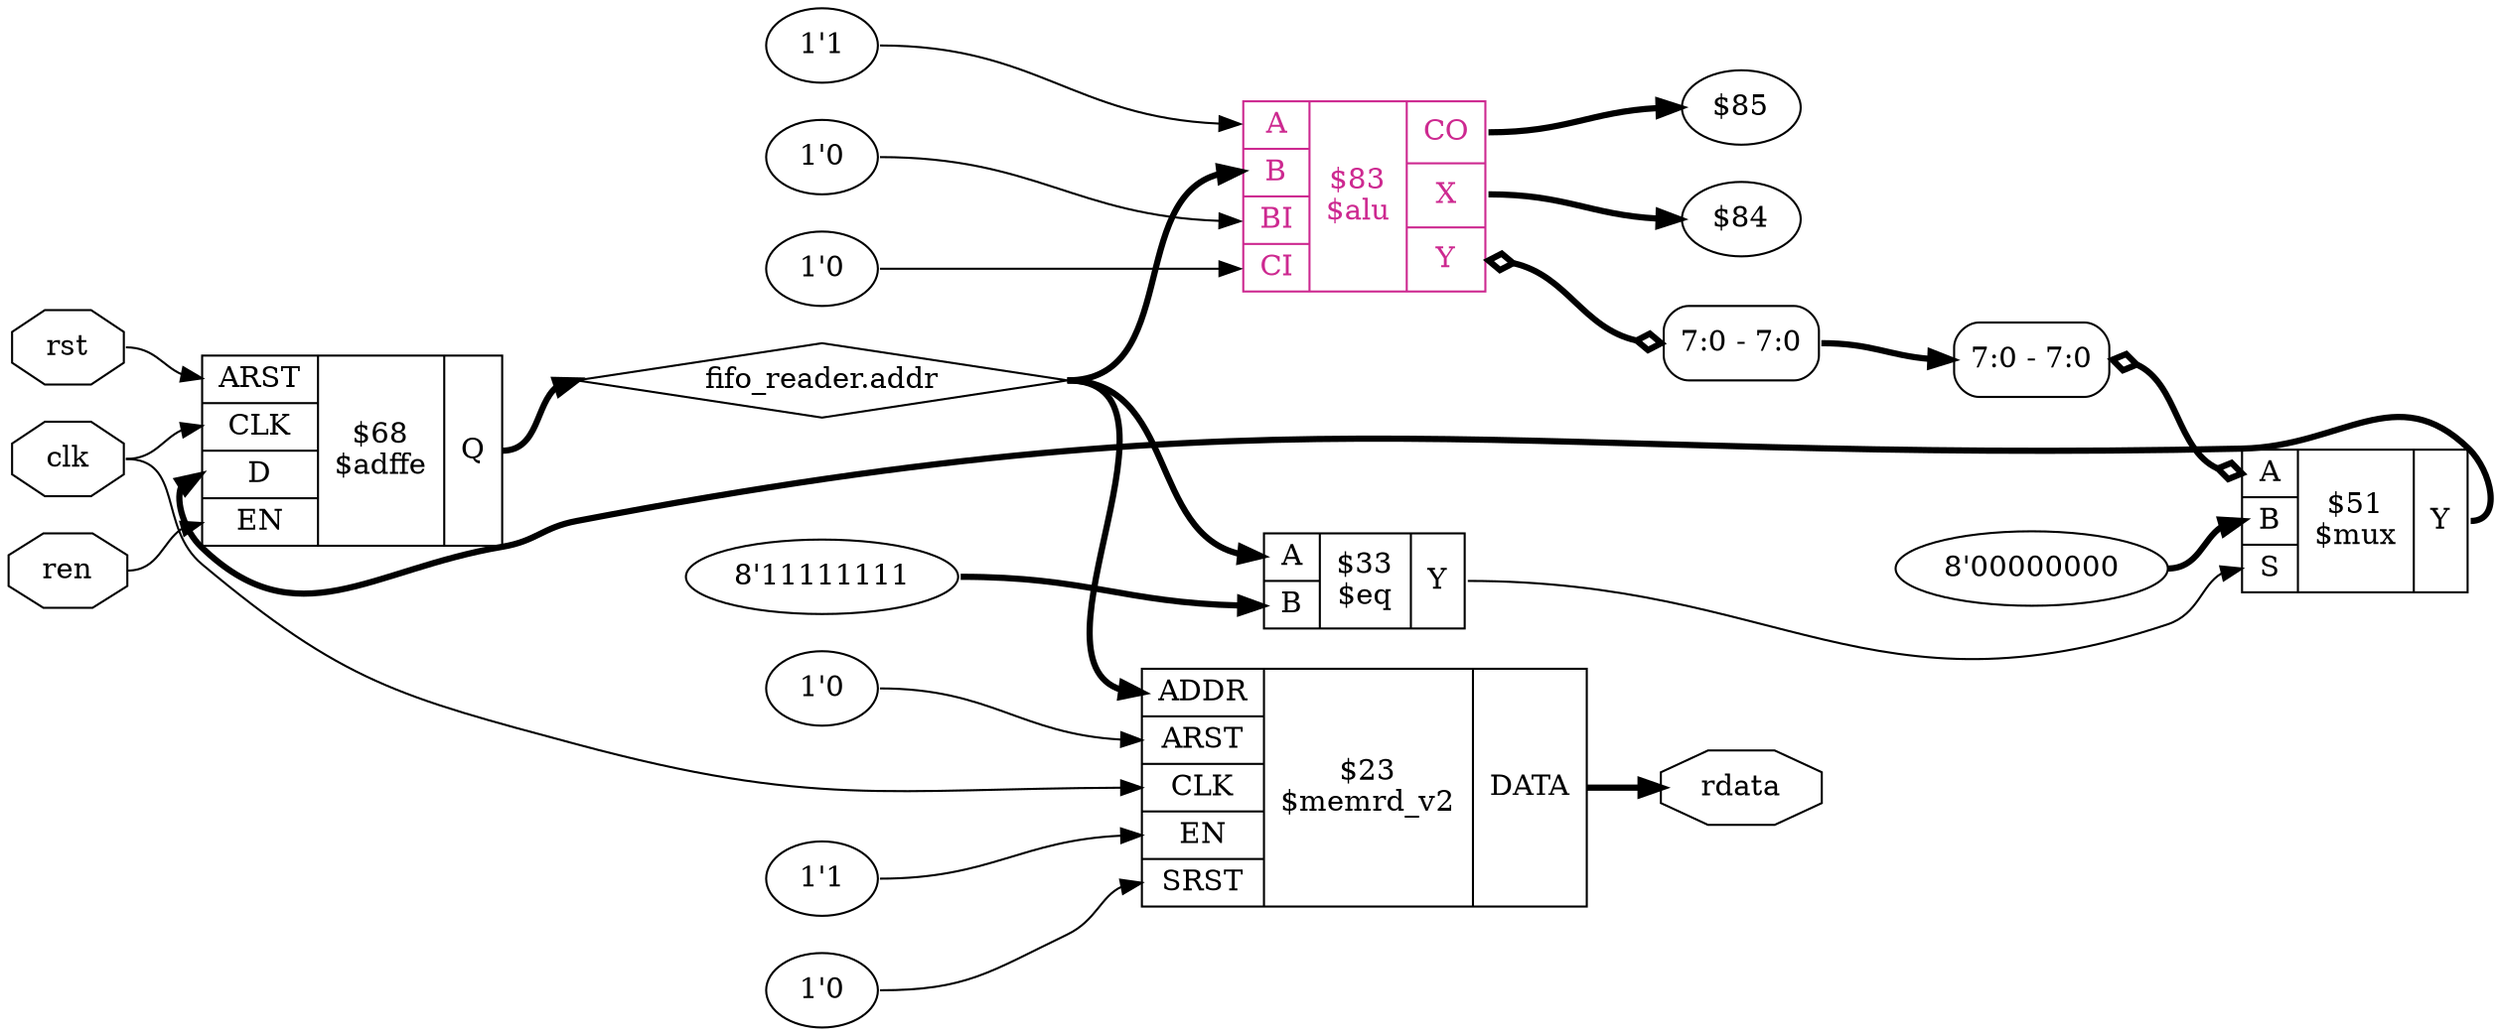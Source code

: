 digraph "fifo" {
rankdir="LR";
remincross=true;
n4 [ shape=octagon, label="clk", color="black", fontcolor="black"];
n5 [ shape=diamond, label="fifo_reader.addr", color="black", fontcolor="black"];
n6 [ shape=octagon, label="rdata", color="black", fontcolor="black"];
n7 [ shape=octagon, label="ren", color="black", fontcolor="black"];
n8 [ shape=octagon, label="rst", color="black", fontcolor="black"];
c14 [ shape=record, label="{{<p9> ARST|<p10> CLK|<p11> D|<p12> EN}|$68\n$adffe|{<p13> Q}}",  ];
v0 [ label="$85" ];
v1 [ label="$84" ];
v3 [ label="1'0" ];
v4 [ label="1'0" ];
v5 [ label="1'1" ];
c22 [ shape=record, label="{{<p15> A|<p16> B|<p17> BI|<p18> CI}|$83\n$alu|{<p19> CO|<p20> X|<p21> Y}}", color="maroon3", fontcolor="maroon3" ];
x2 [ shape=record, style=rounded, label="<s0> 7:0 - 7:0 ", color="black", fontcolor="black" ];
c22:p21:e -> x2:w [arrowhead=odiamond, arrowtail=odiamond, dir=both, color="black", fontcolor="black", style="setlinewidth(3)", label=""];
v6 [ label="8'11111111" ];
c23 [ shape=record, label="{{<p15> A|<p16> B}|$33\n$eq|{<p21> Y}}",  ];
v8 [ label="8'00000000" ];
c25 [ shape=record, label="{{<p15> A|<p16> B|<p24> S}|$51\n$mux|{<p21> Y}}",  ];
x7 [ shape=record, style=rounded, label="<s0> 7:0 - 7:0 ", color="black", fontcolor="black" ];
x7:e -> c25:p15:w [arrowhead=odiamond, arrowtail=odiamond, dir=both, color="black", fontcolor="black", style="setlinewidth(3)", label=""];
v9 [ label="1'0" ];
v10 [ label="1'0" ];
v11 [ label="1'1" ];
c29 [ shape=record, label="{{<p26> ADDR|<p9> ARST|<p10> CLK|<p12> EN|<p27> SRST}|$23\n$memrd_v2|{<p28> DATA}}",  ];
x2:s0:e -> x7:s0:w [color="black", fontcolor="black", style="setlinewidth(3)", label=""];
c23:p21:e -> c25:p24:w [color="black", fontcolor="black", label=""];
c25:p21:e -> c14:p11:w [color="black", fontcolor="black", style="setlinewidth(3)", label=""];
n4:e -> c14:p10:w [color="black", fontcolor="black", label=""];
n4:e -> c29:p10:w [color="black", fontcolor="black", label=""];
c14:p13:e -> n5:w [color="black", fontcolor="black", style="setlinewidth(3)", label=""];
n5:e -> c22:p16:w [color="black", fontcolor="black", style="setlinewidth(3)", label=""];
n5:e -> c23:p15:w [color="black", fontcolor="black", style="setlinewidth(3)", label=""];
n5:e -> c29:p26:w [color="black", fontcolor="black", style="setlinewidth(3)", label=""];
c29:p28:e -> n6:w [color="black", fontcolor="black", style="setlinewidth(3)", label=""];
n7:e -> c14:p12:w [color="black", fontcolor="black", label=""];
n8:e -> c14:p9:w [color="black", fontcolor="black", label=""];
c22:p19:e -> v0:w [color="black", fontcolor="black", style="setlinewidth(3)", label=""];
c22:p20:e -> v1:w [color="black", fontcolor="black", style="setlinewidth(3)", label=""];
v10:e -> c29:p9:w [color="black", fontcolor="black", label=""];
v11:e -> c29:p12:w [color="black", fontcolor="black", label=""];
v3:e -> c22:p17:w [color="black", fontcolor="black", label=""];
v4:e -> c22:p18:w [color="black", fontcolor="black", label=""];
v5:e -> c22:p15:w [color="black", fontcolor="black", label=""];
v6:e -> c23:p16:w [color="black", fontcolor="black", style="setlinewidth(3)", label=""];
v8:e -> c25:p16:w [color="black", fontcolor="black", style="setlinewidth(3)", label=""];
v9:e -> c29:p27:w [color="black", fontcolor="black", label=""];
}

